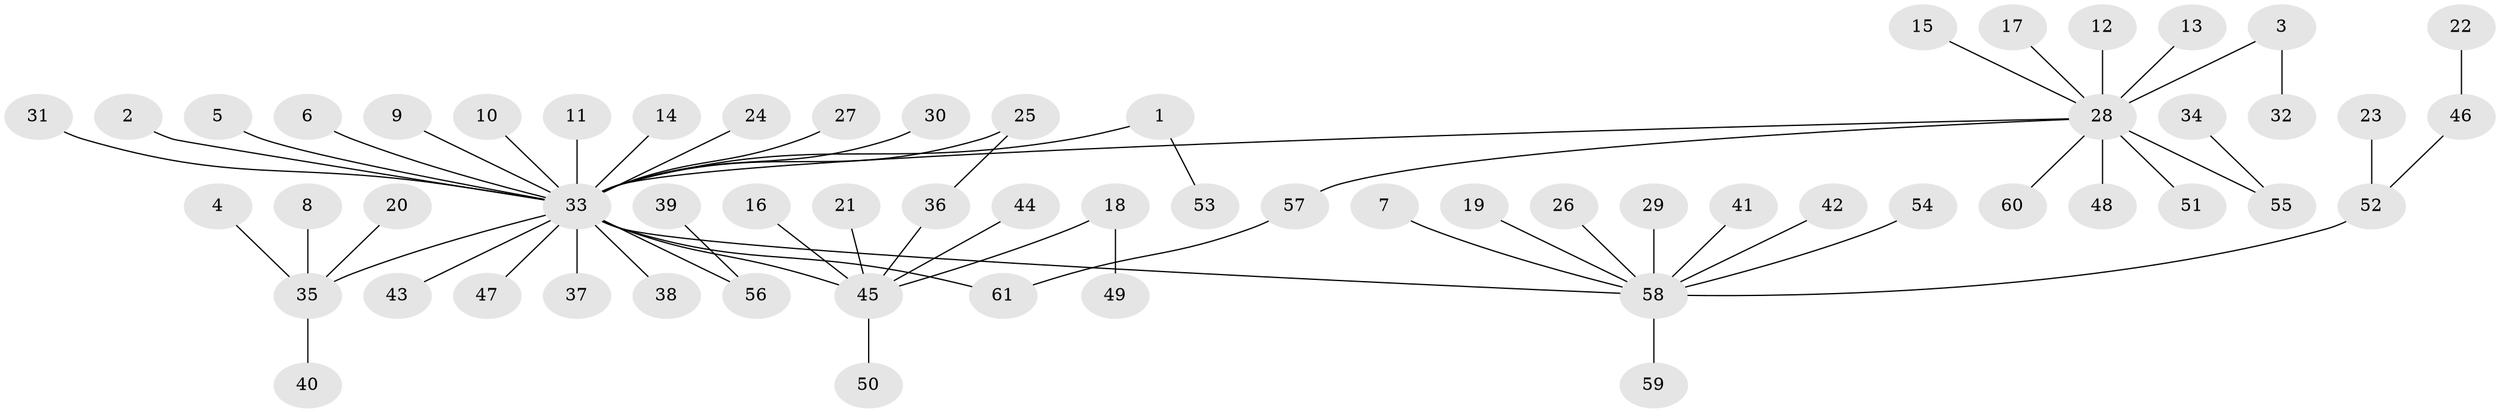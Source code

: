 // original degree distribution, {26: 0.00819672131147541, 2: 0.16393442622950818, 7: 0.00819672131147541, 1: 0.6639344262295082, 13: 0.00819672131147541, 14: 0.00819672131147541, 4: 0.04918032786885246, 3: 0.06557377049180328, 9: 0.00819672131147541, 5: 0.01639344262295082}
// Generated by graph-tools (version 1.1) at 2025/01/03/09/25 03:01:52]
// undirected, 61 vertices, 62 edges
graph export_dot {
graph [start="1"]
  node [color=gray90,style=filled];
  1;
  2;
  3;
  4;
  5;
  6;
  7;
  8;
  9;
  10;
  11;
  12;
  13;
  14;
  15;
  16;
  17;
  18;
  19;
  20;
  21;
  22;
  23;
  24;
  25;
  26;
  27;
  28;
  29;
  30;
  31;
  32;
  33;
  34;
  35;
  36;
  37;
  38;
  39;
  40;
  41;
  42;
  43;
  44;
  45;
  46;
  47;
  48;
  49;
  50;
  51;
  52;
  53;
  54;
  55;
  56;
  57;
  58;
  59;
  60;
  61;
  1 -- 33 [weight=1.0];
  1 -- 53 [weight=1.0];
  2 -- 33 [weight=1.0];
  3 -- 28 [weight=1.0];
  3 -- 32 [weight=1.0];
  4 -- 35 [weight=1.0];
  5 -- 33 [weight=1.0];
  6 -- 33 [weight=1.0];
  7 -- 58 [weight=1.0];
  8 -- 35 [weight=1.0];
  9 -- 33 [weight=1.0];
  10 -- 33 [weight=1.0];
  11 -- 33 [weight=1.0];
  12 -- 28 [weight=1.0];
  13 -- 28 [weight=1.0];
  14 -- 33 [weight=1.0];
  15 -- 28 [weight=1.0];
  16 -- 45 [weight=1.0];
  17 -- 28 [weight=1.0];
  18 -- 45 [weight=1.0];
  18 -- 49 [weight=1.0];
  19 -- 58 [weight=1.0];
  20 -- 35 [weight=1.0];
  21 -- 45 [weight=1.0];
  22 -- 46 [weight=1.0];
  23 -- 52 [weight=1.0];
  24 -- 33 [weight=1.0];
  25 -- 33 [weight=1.0];
  25 -- 36 [weight=1.0];
  26 -- 58 [weight=1.0];
  27 -- 33 [weight=1.0];
  28 -- 33 [weight=1.0];
  28 -- 48 [weight=1.0];
  28 -- 51 [weight=1.0];
  28 -- 55 [weight=1.0];
  28 -- 57 [weight=1.0];
  28 -- 60 [weight=1.0];
  29 -- 58 [weight=1.0];
  30 -- 33 [weight=1.0];
  31 -- 33 [weight=1.0];
  33 -- 35 [weight=1.0];
  33 -- 37 [weight=1.0];
  33 -- 38 [weight=1.0];
  33 -- 43 [weight=1.0];
  33 -- 45 [weight=1.0];
  33 -- 47 [weight=1.0];
  33 -- 56 [weight=1.0];
  33 -- 58 [weight=1.0];
  33 -- 61 [weight=1.0];
  34 -- 55 [weight=1.0];
  35 -- 40 [weight=1.0];
  36 -- 45 [weight=1.0];
  39 -- 56 [weight=1.0];
  41 -- 58 [weight=1.0];
  42 -- 58 [weight=1.0];
  44 -- 45 [weight=1.0];
  45 -- 50 [weight=1.0];
  46 -- 52 [weight=1.0];
  52 -- 58 [weight=1.0];
  54 -- 58 [weight=1.0];
  57 -- 61 [weight=1.0];
  58 -- 59 [weight=1.0];
}
